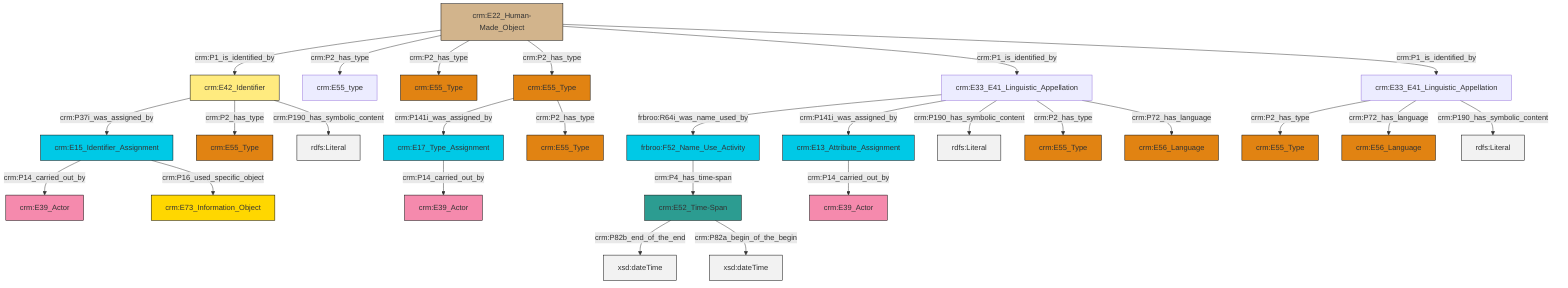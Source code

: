 graph TD
classDef Literal fill:#f2f2f2,stroke:#000000;
classDef CRM_Entity fill:#FFFFFF,stroke:#000000;
classDef Temporal_Entity fill:#00C9E6, stroke:#000000;
classDef Type fill:#E18312, stroke:#000000;
classDef Time-Span fill:#2C9C91, stroke:#000000;
classDef Appellation fill:#FFEB7F, stroke:#000000;
classDef Place fill:#008836, stroke:#000000;
classDef Persistent_Item fill:#B266B2, stroke:#000000;
classDef Conceptual_Object fill:#FFD700, stroke:#000000;
classDef Physical_Thing fill:#D2B48C, stroke:#000000;
classDef Actor fill:#f58aad, stroke:#000000;
classDef PC_Classes fill:#4ce600, stroke:#000000;
classDef Multi fill:#cccccc,stroke:#000000;

2["crm:E33_E41_Linguistic_Appellation"]:::Default -->|frbroo:R64i_was_name_used_by| 6["frbroo:F52_Name_Use_Activity"]:::Temporal_Entity
2["crm:E33_E41_Linguistic_Appellation"]:::Default -->|crm:P141i_was_assigned_by| 11["crm:E13_Attribute_Assignment"]:::Temporal_Entity
2["crm:E33_E41_Linguistic_Appellation"]:::Default -->|crm:P190_has_symbolic_content| 12[rdfs:Literal]:::Literal
7["crm:E55_Type"]:::Type -->|crm:P141i_was_assigned_by| 13["crm:E17_Type_Assignment"]:::Temporal_Entity
17["crm:E22_Human-Made_Object"]:::Physical_Thing -->|crm:P1_is_identified_by| 18["crm:E42_Identifier"]:::Appellation
15["crm:E33_E41_Linguistic_Appellation"]:::Default -->|crm:P2_has_type| 19["crm:E55_Type"]:::Type
15["crm:E33_E41_Linguistic_Appellation"]:::Default -->|crm:P72_has_language| 21["crm:E56_Language"]:::Type
22["crm:E15_Identifier_Assignment"]:::Temporal_Entity -->|crm:P14_carried_out_by| 27["crm:E39_Actor"]:::Actor
18["crm:E42_Identifier"]:::Appellation -->|crm:P37i_was_assigned_by| 22["crm:E15_Identifier_Assignment"]:::Temporal_Entity
2["crm:E33_E41_Linguistic_Appellation"]:::Default -->|crm:P2_has_type| 25["crm:E55_Type"]:::Type
18["crm:E42_Identifier"]:::Appellation -->|crm:P2_has_type| 34["crm:E55_Type"]:::Type
15["crm:E33_E41_Linguistic_Appellation"]:::Default -->|crm:P190_has_symbolic_content| 35[rdfs:Literal]:::Literal
17["crm:E22_Human-Made_Object"]:::Physical_Thing -->|crm:P2_has_type| 36["crm:E55_type"]:::Default
2["crm:E33_E41_Linguistic_Appellation"]:::Default -->|crm:P72_has_language| 40["crm:E56_Language"]:::Type
17["crm:E22_Human-Made_Object"]:::Physical_Thing -->|crm:P2_has_type| 31["crm:E55_Type"]:::Type
22["crm:E15_Identifier_Assignment"]:::Temporal_Entity -->|crm:P16_used_specific_object| 4["crm:E73_Information_Object"]:::Conceptual_Object
18["crm:E42_Identifier"]:::Appellation -->|crm:P190_has_symbolic_content| 42[rdfs:Literal]:::Literal
6["frbroo:F52_Name_Use_Activity"]:::Temporal_Entity -->|crm:P4_has_time-span| 0["crm:E52_Time-Span"]:::Time-Span
11["crm:E13_Attribute_Assignment"]:::Temporal_Entity -->|crm:P14_carried_out_by| 29["crm:E39_Actor"]:::Actor
0["crm:E52_Time-Span"]:::Time-Span -->|crm:P82b_end_of_the_end| 44[xsd:dateTime]:::Literal
17["crm:E22_Human-Made_Object"]:::Physical_Thing -->|crm:P2_has_type| 7["crm:E55_Type"]:::Type
17["crm:E22_Human-Made_Object"]:::Physical_Thing -->|crm:P1_is_identified_by| 2["crm:E33_E41_Linguistic_Appellation"]:::Default
13["crm:E17_Type_Assignment"]:::Temporal_Entity -->|crm:P14_carried_out_by| 9["crm:E39_Actor"]:::Actor
0["crm:E52_Time-Span"]:::Time-Span -->|crm:P82a_begin_of_the_begin| 48[xsd:dateTime]:::Literal
17["crm:E22_Human-Made_Object"]:::Physical_Thing -->|crm:P1_is_identified_by| 15["crm:E33_E41_Linguistic_Appellation"]:::Default
7["crm:E55_Type"]:::Type -->|crm:P2_has_type| 45["crm:E55_Type"]:::Type